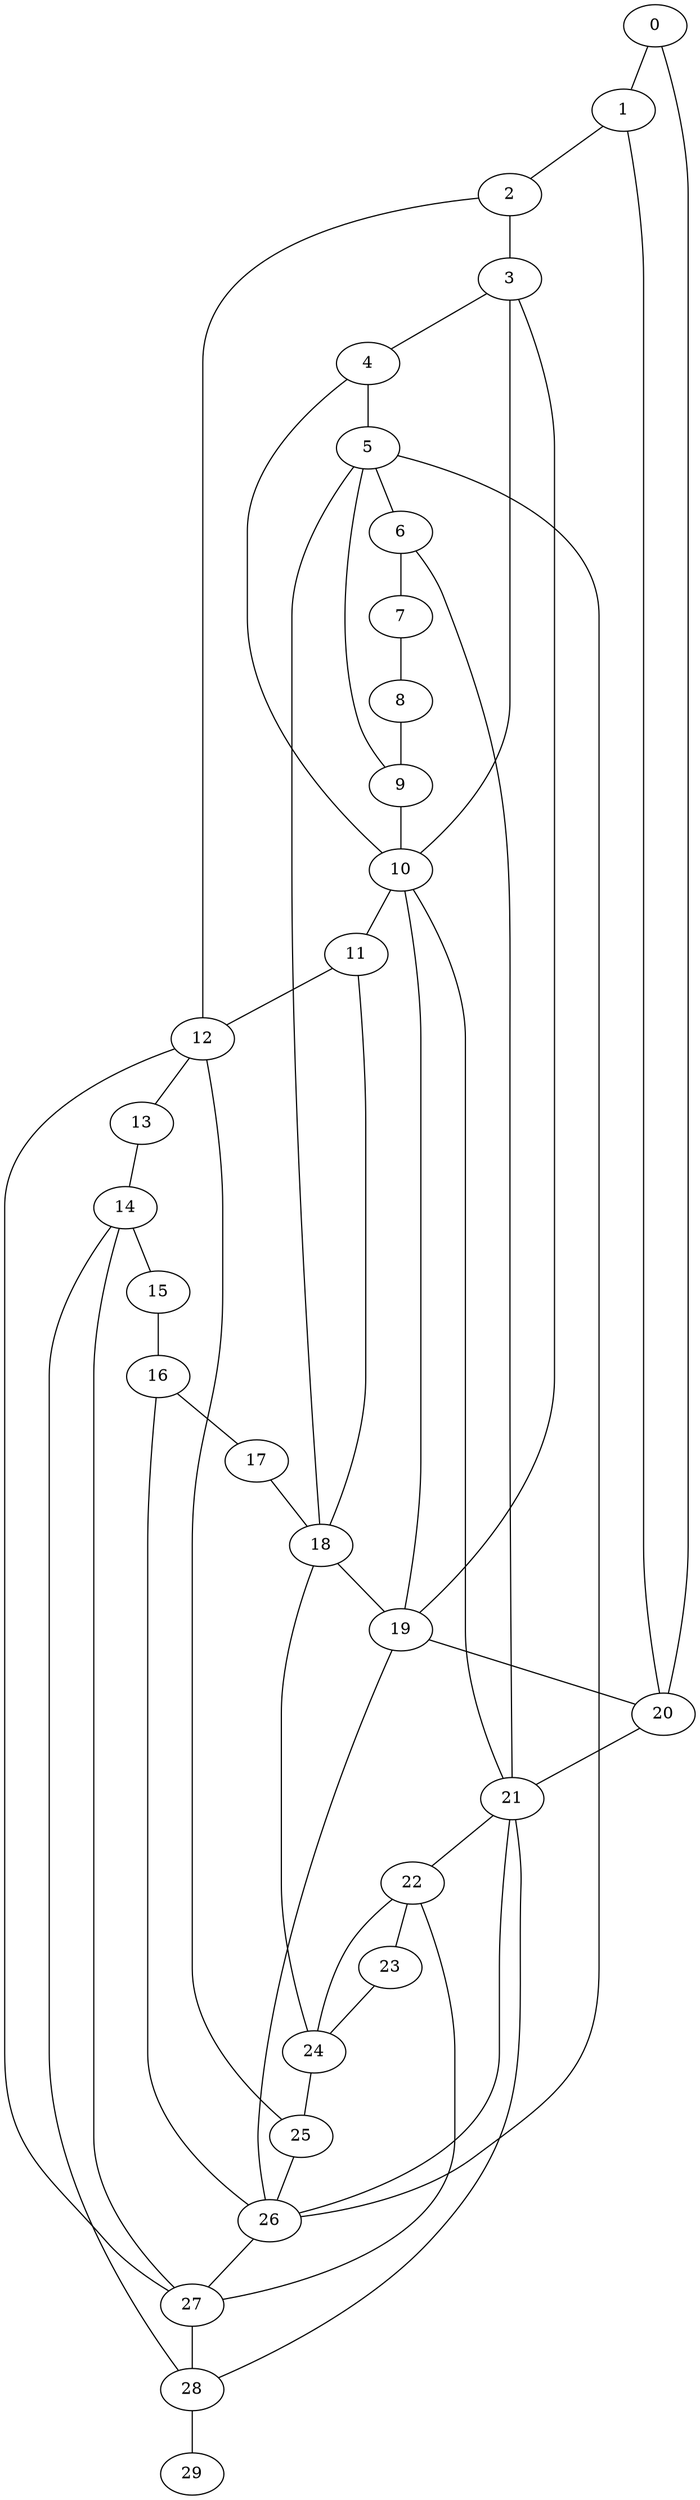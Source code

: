 
graph graphname {
    0 -- 1
0 -- 20
1 -- 2
1 -- 20
2 -- 3
2 -- 12
3 -- 4
3 -- 10
3 -- 19
4 -- 5
4 -- 10
5 -- 6
5 -- 9
5 -- 26
5 -- 18
6 -- 7
6 -- 21
7 -- 8
8 -- 9
9 -- 10
10 -- 11
10 -- 21
10 -- 19
11 -- 12
11 -- 18
12 -- 13
12 -- 27
12 -- 25
13 -- 14
14 -- 15
14 -- 27
14 -- 28
15 -- 16
16 -- 17
16 -- 26
17 -- 18
18 -- 19
18 -- 24
19 -- 20
19 -- 26
20 -- 21
21 -- 22
21 -- 28
21 -- 26
22 -- 23
22 -- 27
22 -- 24
23 -- 24
24 -- 25
25 -- 26
26 -- 27
27 -- 28
28 -- 29

}
